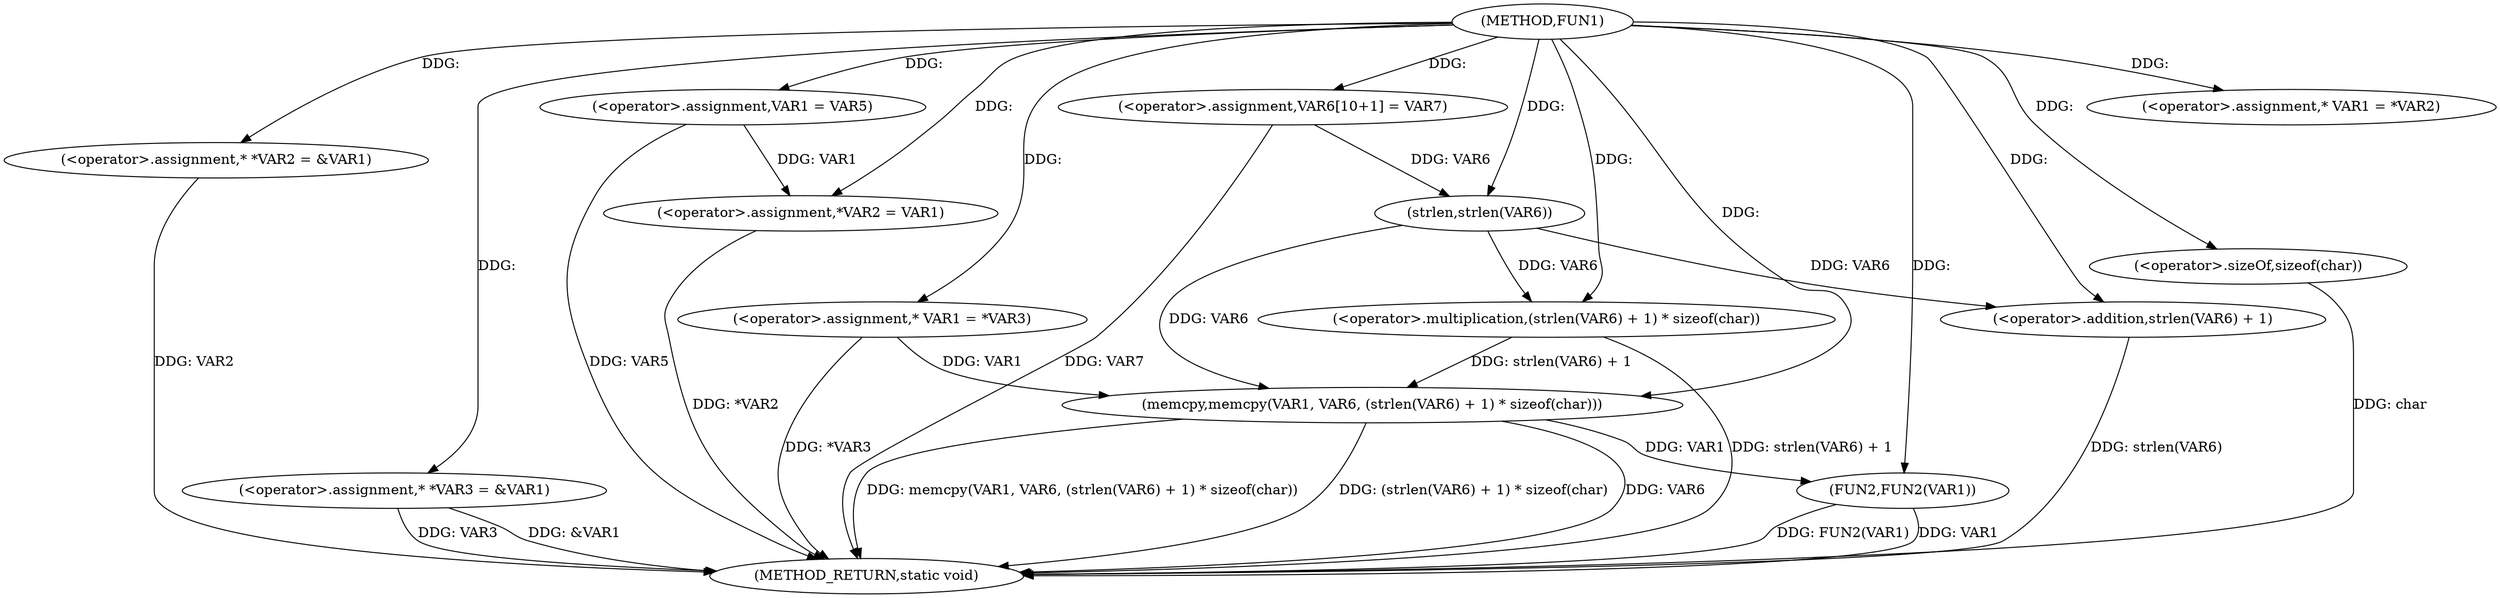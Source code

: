 digraph FUN1 {  
"1000100" [label = "(METHOD,FUN1)" ]
"1000151" [label = "(METHOD_RETURN,static void)" ]
"1000104" [label = "(<operator>.assignment,* *VAR2 = &VAR1)" ]
"1000109" [label = "(<operator>.assignment,* *VAR3 = &VAR1)" ]
"1000117" [label = "(<operator>.assignment,* VAR1 = *VAR2)" ]
"1000121" [label = "(<operator>.assignment,VAR1 = VAR5)" ]
"1000124" [label = "(<operator>.assignment,*VAR2 = VAR1)" ]
"1000130" [label = "(<operator>.assignment,* VAR1 = *VAR3)" ]
"1000136" [label = "(<operator>.assignment,VAR6[10+1] = VAR7)" ]
"1000139" [label = "(memcpy,memcpy(VAR1, VAR6, (strlen(VAR6) + 1) * sizeof(char)))" ]
"1000142" [label = "(<operator>.multiplication,(strlen(VAR6) + 1) * sizeof(char))" ]
"1000143" [label = "(<operator>.addition,strlen(VAR6) + 1)" ]
"1000144" [label = "(strlen,strlen(VAR6))" ]
"1000147" [label = "(<operator>.sizeOf,sizeof(char))" ]
"1000149" [label = "(FUN2,FUN2(VAR1))" ]
  "1000139" -> "1000151"  [ label = "DDG: (strlen(VAR6) + 1) * sizeof(char)"] 
  "1000124" -> "1000151"  [ label = "DDG: *VAR2"] 
  "1000104" -> "1000151"  [ label = "DDG: VAR2"] 
  "1000143" -> "1000151"  [ label = "DDG: strlen(VAR6)"] 
  "1000109" -> "1000151"  [ label = "DDG: VAR3"] 
  "1000149" -> "1000151"  [ label = "DDG: VAR1"] 
  "1000136" -> "1000151"  [ label = "DDG: VAR7"] 
  "1000121" -> "1000151"  [ label = "DDG: VAR5"] 
  "1000130" -> "1000151"  [ label = "DDG: *VAR3"] 
  "1000139" -> "1000151"  [ label = "DDG: VAR6"] 
  "1000139" -> "1000151"  [ label = "DDG: memcpy(VAR1, VAR6, (strlen(VAR6) + 1) * sizeof(char))"] 
  "1000149" -> "1000151"  [ label = "DDG: FUN2(VAR1)"] 
  "1000147" -> "1000151"  [ label = "DDG: char"] 
  "1000142" -> "1000151"  [ label = "DDG: strlen(VAR6) + 1"] 
  "1000109" -> "1000151"  [ label = "DDG: &VAR1"] 
  "1000100" -> "1000104"  [ label = "DDG: "] 
  "1000100" -> "1000109"  [ label = "DDG: "] 
  "1000100" -> "1000117"  [ label = "DDG: "] 
  "1000100" -> "1000121"  [ label = "DDG: "] 
  "1000121" -> "1000124"  [ label = "DDG: VAR1"] 
  "1000100" -> "1000124"  [ label = "DDG: "] 
  "1000100" -> "1000130"  [ label = "DDG: "] 
  "1000100" -> "1000136"  [ label = "DDG: "] 
  "1000130" -> "1000139"  [ label = "DDG: VAR1"] 
  "1000100" -> "1000139"  [ label = "DDG: "] 
  "1000144" -> "1000139"  [ label = "DDG: VAR6"] 
  "1000142" -> "1000139"  [ label = "DDG: strlen(VAR6) + 1"] 
  "1000144" -> "1000142"  [ label = "DDG: VAR6"] 
  "1000100" -> "1000142"  [ label = "DDG: "] 
  "1000144" -> "1000143"  [ label = "DDG: VAR6"] 
  "1000136" -> "1000144"  [ label = "DDG: VAR6"] 
  "1000100" -> "1000144"  [ label = "DDG: "] 
  "1000100" -> "1000143"  [ label = "DDG: "] 
  "1000100" -> "1000147"  [ label = "DDG: "] 
  "1000139" -> "1000149"  [ label = "DDG: VAR1"] 
  "1000100" -> "1000149"  [ label = "DDG: "] 
}
